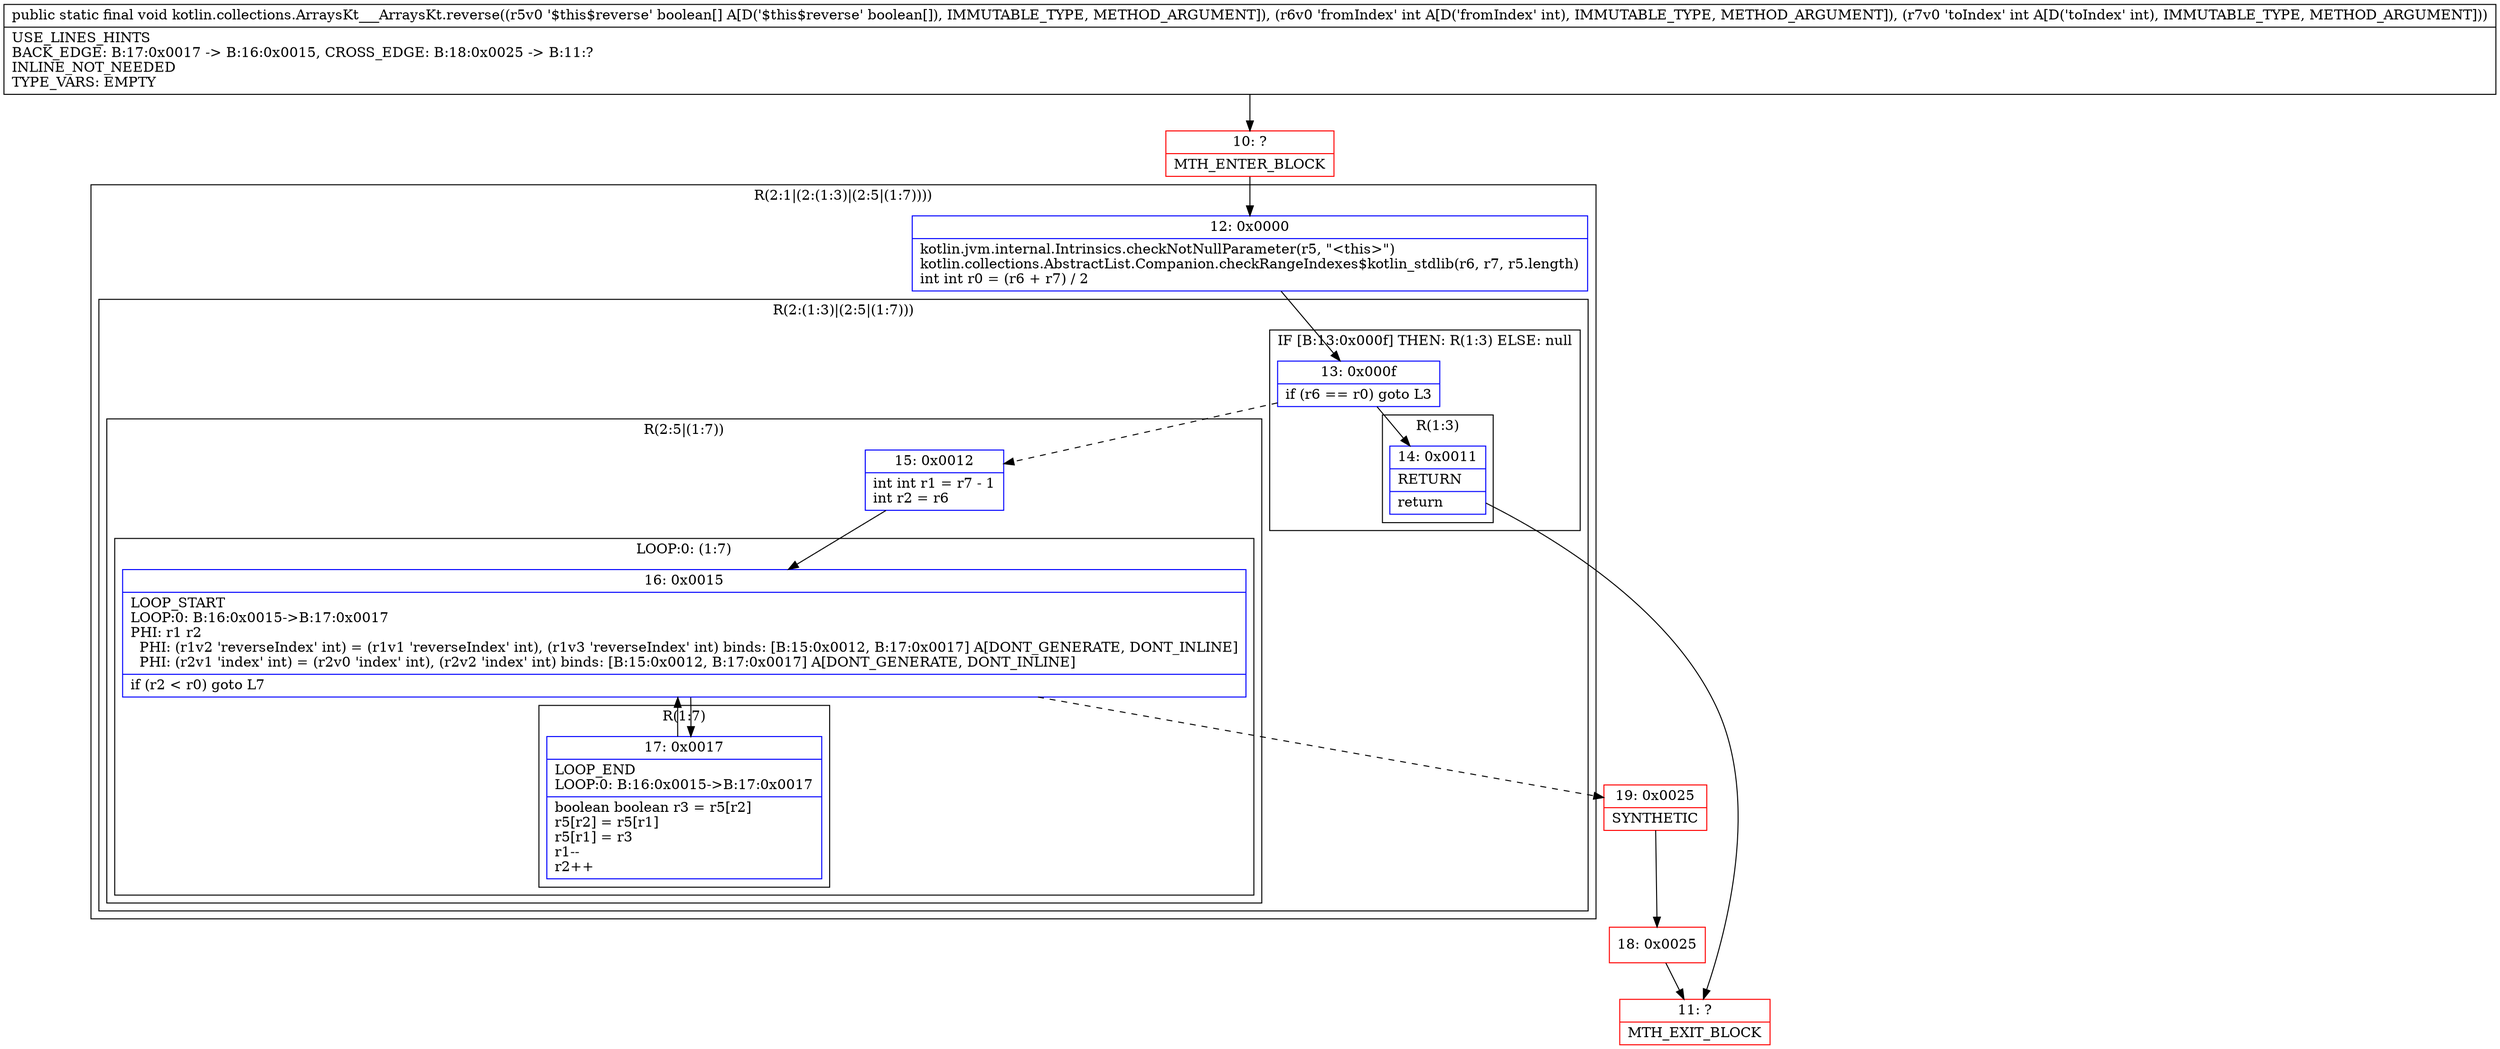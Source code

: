 digraph "CFG forkotlin.collections.ArraysKt___ArraysKt.reverse([ZII)V" {
subgraph cluster_Region_1598063017 {
label = "R(2:1|(2:(1:3)|(2:5|(1:7))))";
node [shape=record,color=blue];
Node_12 [shape=record,label="{12\:\ 0x0000|kotlin.jvm.internal.Intrinsics.checkNotNullParameter(r5, \"\<this\>\")\lkotlin.collections.AbstractList.Companion.checkRangeIndexes$kotlin_stdlib(r6, r7, r5.length)\lint int r0 = (r6 + r7) \/ 2\l}"];
subgraph cluster_Region_1867100143 {
label = "R(2:(1:3)|(2:5|(1:7)))";
node [shape=record,color=blue];
subgraph cluster_IfRegion_1617163854 {
label = "IF [B:13:0x000f] THEN: R(1:3) ELSE: null";
node [shape=record,color=blue];
Node_13 [shape=record,label="{13\:\ 0x000f|if (r6 == r0) goto L3\l}"];
subgraph cluster_Region_1003590797 {
label = "R(1:3)";
node [shape=record,color=blue];
Node_14 [shape=record,label="{14\:\ 0x0011|RETURN\l|return\l}"];
}
}
subgraph cluster_Region_659604707 {
label = "R(2:5|(1:7))";
node [shape=record,color=blue];
Node_15 [shape=record,label="{15\:\ 0x0012|int int r1 = r7 \- 1\lint r2 = r6\l}"];
subgraph cluster_LoopRegion_1927382344 {
label = "LOOP:0: (1:7)";
node [shape=record,color=blue];
Node_16 [shape=record,label="{16\:\ 0x0015|LOOP_START\lLOOP:0: B:16:0x0015\-\>B:17:0x0017\lPHI: r1 r2 \l  PHI: (r1v2 'reverseIndex' int) = (r1v1 'reverseIndex' int), (r1v3 'reverseIndex' int) binds: [B:15:0x0012, B:17:0x0017] A[DONT_GENERATE, DONT_INLINE]\l  PHI: (r2v1 'index' int) = (r2v0 'index' int), (r2v2 'index' int) binds: [B:15:0x0012, B:17:0x0017] A[DONT_GENERATE, DONT_INLINE]\l|if (r2 \< r0) goto L7\l}"];
subgraph cluster_Region_2093372521 {
label = "R(1:7)";
node [shape=record,color=blue];
Node_17 [shape=record,label="{17\:\ 0x0017|LOOP_END\lLOOP:0: B:16:0x0015\-\>B:17:0x0017\l|boolean boolean r3 = r5[r2]\lr5[r2] = r5[r1]\lr5[r1] = r3\lr1\-\-\lr2++\l}"];
}
}
}
}
}
Node_10 [shape=record,color=red,label="{10\:\ ?|MTH_ENTER_BLOCK\l}"];
Node_11 [shape=record,color=red,label="{11\:\ ?|MTH_EXIT_BLOCK\l}"];
Node_19 [shape=record,color=red,label="{19\:\ 0x0025|SYNTHETIC\l}"];
Node_18 [shape=record,color=red,label="{18\:\ 0x0025}"];
MethodNode[shape=record,label="{public static final void kotlin.collections.ArraysKt___ArraysKt.reverse((r5v0 '$this$reverse' boolean[] A[D('$this$reverse' boolean[]), IMMUTABLE_TYPE, METHOD_ARGUMENT]), (r6v0 'fromIndex' int A[D('fromIndex' int), IMMUTABLE_TYPE, METHOD_ARGUMENT]), (r7v0 'toIndex' int A[D('toIndex' int), IMMUTABLE_TYPE, METHOD_ARGUMENT]))  | USE_LINES_HINTS\lBACK_EDGE: B:17:0x0017 \-\> B:16:0x0015, CROSS_EDGE: B:18:0x0025 \-\> B:11:?\lINLINE_NOT_NEEDED\lTYPE_VARS: EMPTY\l}"];
MethodNode -> Node_10;Node_12 -> Node_13;
Node_13 -> Node_14;
Node_13 -> Node_15[style=dashed];
Node_14 -> Node_11;
Node_15 -> Node_16;
Node_16 -> Node_17;
Node_16 -> Node_19[style=dashed];
Node_17 -> Node_16;
Node_10 -> Node_12;
Node_19 -> Node_18;
Node_18 -> Node_11;
}

